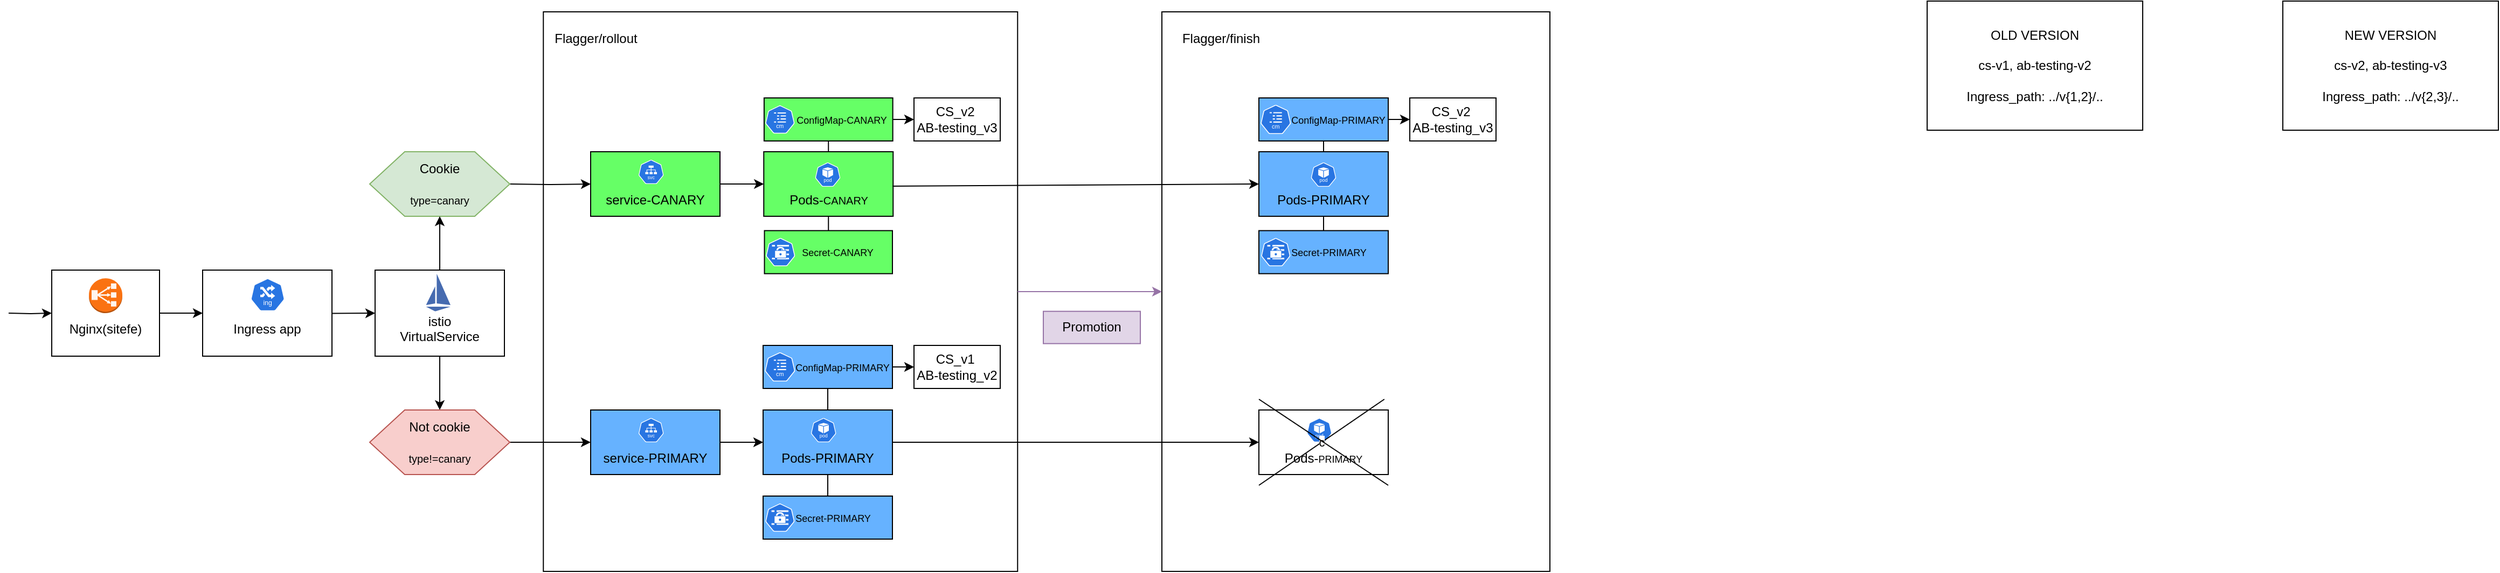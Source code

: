 <mxfile version="24.9.1">
  <diagram name="Страница — 1" id="wkhUdUt3TekP5Xk2T5Rd">
    <mxGraphModel dx="4457" dy="988" grid="1" gridSize="10" guides="1" tooltips="1" connect="1" arrows="1" fold="1" page="1" pageScale="1" pageWidth="3000" pageHeight="827" math="0" shadow="0">
      <root>
        <mxCell id="0" />
        <mxCell id="1" parent="0" />
        <mxCell id="D-f4qOkVjQoHxAU3V64q-151" value="" style="rounded=0;whiteSpace=wrap;html=1;" vertex="1" parent="1">
          <mxGeometry x="-1870" y="120" width="360" height="520" as="geometry" />
        </mxCell>
        <mxCell id="D-f4qOkVjQoHxAU3V64q-140" value="" style="rounded=0;whiteSpace=wrap;html=1;" vertex="1" parent="1">
          <mxGeometry x="-2443.87" y="120" width="440" height="520" as="geometry" />
        </mxCell>
        <mxCell id="D-f4qOkVjQoHxAU3V64q-79" value="" style="edgeStyle=orthogonalEdgeStyle;rounded=0;orthogonalLoop=1;jettySize=auto;html=1;" edge="1" parent="1" source="D-f4qOkVjQoHxAU3V64q-80" target="D-f4qOkVjQoHxAU3V64q-81">
          <mxGeometry relative="1" as="geometry" />
        </mxCell>
        <mxCell id="D-f4qOkVjQoHxAU3V64q-80" value="&amp;nbsp;&amp;nbsp;&lt;div&gt;&lt;br&gt;&lt;/div&gt;&lt;div&gt;Nginx(sitefe)&lt;/div&gt;" style="rounded=0;whiteSpace=wrap;html=1;" vertex="1" parent="1">
          <mxGeometry x="-2900" y="360" width="100" height="80" as="geometry" />
        </mxCell>
        <mxCell id="D-f4qOkVjQoHxAU3V64q-81" value="&lt;div style=&quot;text-align: justify;&quot;&gt;&lt;span style=&quot;background-color: initial;&quot;&gt;&lt;br&gt;&lt;/span&gt;&lt;/div&gt;&lt;div style=&quot;text-align: justify;&quot;&gt;&lt;span style=&quot;background-color: initial;&quot;&gt;&lt;br&gt;&lt;/span&gt;&lt;/div&gt;&lt;div style=&quot;text-align: justify;&quot;&gt;&lt;span style=&quot;background-color: initial;&quot;&gt;Ingress app&lt;/span&gt;&lt;/div&gt;" style="rounded=0;whiteSpace=wrap;html=1;container=0;" vertex="1" parent="1">
          <mxGeometry x="-2760" y="360" width="120" height="80" as="geometry" />
        </mxCell>
        <mxCell id="D-f4qOkVjQoHxAU3V64q-82" value="" style="endArrow=classic;html=1;rounded=0;exitX=0.993;exitY=0.572;exitDx=0;exitDy=0;exitPerimeter=0;entryX=0;entryY=0.5;entryDx=0;entryDy=0;" edge="1" parent="1">
          <mxGeometry width="50" height="50" relative="1" as="geometry">
            <mxPoint x="-2640" y="400.312" as="sourcePoint" />
            <mxPoint x="-2600" y="400" as="targetPoint" />
          </mxGeometry>
        </mxCell>
        <mxCell id="D-f4qOkVjQoHxAU3V64q-83" value="" style="edgeStyle=orthogonalEdgeStyle;rounded=0;orthogonalLoop=1;jettySize=auto;html=1;" edge="1" parent="1" source="D-f4qOkVjQoHxAU3V64q-84" target="D-f4qOkVjQoHxAU3V64q-94">
          <mxGeometry relative="1" as="geometry" />
        </mxCell>
        <mxCell id="D-f4qOkVjQoHxAU3V64q-84" value="&lt;div&gt;&lt;br&gt;&lt;/div&gt;&lt;div&gt;&lt;br&gt;&lt;/div&gt;istio&lt;br&gt;VirtualService" style="rounded=0;whiteSpace=wrap;html=1;" vertex="1" parent="1">
          <mxGeometry x="-2600" y="360" width="120" height="80" as="geometry" />
        </mxCell>
        <mxCell id="D-f4qOkVjQoHxAU3V64q-85" value="" style="editableCssRules=.*;html=1;shape=image;verticalLabelPosition=bottom;labelBackgroundColor=#ffffff;verticalAlign=top;aspect=fixed;imageAspect=0;image=data:image/svg+xml,PHN2ZyB4bWxucz0iaHR0cDovL3d3dy53My5vcmcvMjAwMC9zdmciIHhtbG5zOnY9Imh0dHBzOi8vdmVjdGEuaW8vbmFubyIgd2lkdGg9IjE2MCIgaGVpZ2h0PSIyNDAiIHZpZXdCb3g9IjAgMCAxNjAgMjQwIj4mI3hhOwk8c3R5bGUgdHlwZT0idGV4dC9jc3MiPiYjeGE7CS5zdDB7ZmlsbDojNDY2YmIwO30mI3hhOwk8L3N0eWxlPiYjeGE7CTxwYXRoIGNsYXNzPSJzdDAiIGQ9Ik02MCAyNDBMMCAyMTBoMTYwem0wLTE2MEwwIDIwMGw2MC0xMHpNNzAgMHYxOTBsOTAgMTB6Ii8+JiN4YTs8L3N2Zz4=;fontColor=default;" vertex="1" parent="1">
          <mxGeometry x="-2552.75" y="363.32" width="22.75" height="35" as="geometry" />
        </mxCell>
        <mxCell id="D-f4qOkVjQoHxAU3V64q-86" value="" style="group;fillColor=#d5e8d4;gradientColor=#97d077;strokeColor=#82b366;gradientDirection=south;" vertex="1" connectable="0" parent="1">
          <mxGeometry x="-2400" y="250" width="120" height="60" as="geometry" />
        </mxCell>
        <mxCell id="D-f4qOkVjQoHxAU3V64q-87" value="&lt;div&gt;&lt;br&gt;&lt;/div&gt;&lt;div&gt;&lt;br&gt;&lt;/div&gt;service-CANARY" style="rounded=0;whiteSpace=wrap;html=1;fillStyle=solid;fillColor=#66FF66;" vertex="1" parent="D-f4qOkVjQoHxAU3V64q-86">
          <mxGeometry width="120.0" height="60" as="geometry" />
        </mxCell>
        <mxCell id="D-f4qOkVjQoHxAU3V64q-88" value="" style="aspect=fixed;sketch=0;html=1;dashed=0;whitespace=wrap;verticalLabelPosition=bottom;verticalAlign=top;fillColor=#2875E2;strokeColor=#ffffff;points=[[0.005,0.63,0],[0.1,0.2,0],[0.9,0.2,0],[0.5,0,0],[0.995,0.63,0],[0.72,0.99,0],[0.5,1,0],[0.28,0.99,0]];shape=mxgraph.kubernetes.icon2;kubernetesLabel=1;prIcon=svc" vertex="1" parent="D-f4qOkVjQoHxAU3V64q-86">
          <mxGeometry x="44.38" y="7.5" width="23.438" height="22.5" as="geometry" />
        </mxCell>
        <mxCell id="D-f4qOkVjQoHxAU3V64q-89" value="" style="edgeStyle=orthogonalEdgeStyle;rounded=0;orthogonalLoop=1;jettySize=auto;html=1;entryX=0;entryY=0.5;entryDx=0;entryDy=0;" edge="1" parent="1" target="D-f4qOkVjQoHxAU3V64q-87">
          <mxGeometry relative="1" as="geometry">
            <mxPoint x="-2475" y="280" as="sourcePoint" />
          </mxGeometry>
        </mxCell>
        <mxCell id="D-f4qOkVjQoHxAU3V64q-90" value="Cookie&lt;div&gt;&lt;br&gt;&lt;font style=&quot;font-size: 10px;&quot;&gt;type=canar&lt;/font&gt;&lt;font style=&quot;font-size: 10px;&quot;&gt;y&lt;/font&gt;&lt;/div&gt;" style="shape=hexagon;perimeter=hexagonPerimeter2;whiteSpace=wrap;html=1;size=0.25;fillColor=#d5e8d4;strokeColor=#82b366;" vertex="1" parent="1">
          <mxGeometry x="-2605" y="250" width="130" height="60" as="geometry" />
        </mxCell>
        <mxCell id="D-f4qOkVjQoHxAU3V64q-91" value="" style="aspect=fixed;sketch=0;html=1;dashed=0;whitespace=wrap;verticalLabelPosition=bottom;verticalAlign=top;fillColor=#2875E2;strokeColor=#ffffff;points=[[0.005,0.63,0],[0.1,0.2,0],[0.9,0.2,0],[0.5,0,0],[0.995,0.63,0],[0.72,0.99,0],[0.5,1,0],[0.28,0.99,0]];shape=mxgraph.kubernetes.icon2;kubernetesLabel=1;prIcon=ing;container=0;" vertex="1" parent="1">
          <mxGeometry x="-2715.63" y="367.6" width="32" height="30.72" as="geometry" />
        </mxCell>
        <mxCell id="D-f4qOkVjQoHxAU3V64q-92" value="" style="outlineConnect=0;dashed=0;verticalLabelPosition=bottom;verticalAlign=top;align=center;html=1;shape=mxgraph.aws3.classic_load_balancer;fillColor=#fa6800;fontColor=#000000;strokeColor=#C73500;fillOpacity=93;aspect=fixed;" vertex="1" parent="1">
          <mxGeometry x="-2865.5" y="367.6" width="31" height="32.4" as="geometry" />
        </mxCell>
        <mxCell id="D-f4qOkVjQoHxAU3V64q-93" value="" style="edgeStyle=orthogonalEdgeStyle;rounded=0;orthogonalLoop=1;jettySize=auto;html=1;entryX=0;entryY=0.5;entryDx=0;entryDy=0;" edge="1" parent="1" source="D-f4qOkVjQoHxAU3V64q-94" target="D-f4qOkVjQoHxAU3V64q-97">
          <mxGeometry relative="1" as="geometry">
            <mxPoint x="-2399.52" y="519.84" as="targetPoint" />
          </mxGeometry>
        </mxCell>
        <mxCell id="D-f4qOkVjQoHxAU3V64q-94" value="Not cookie&lt;div&gt;&lt;br&gt;&lt;font style=&quot;font-size: 10px;&quot;&gt;type!=canary&lt;/font&gt;&lt;/div&gt;" style="shape=hexagon;perimeter=hexagonPerimeter2;whiteSpace=wrap;html=1;size=0.25;fillColor=#f8cecc;strokeColor=#b85450;" vertex="1" parent="1">
          <mxGeometry x="-2605" y="490" width="130" height="60" as="geometry" />
        </mxCell>
        <mxCell id="D-f4qOkVjQoHxAU3V64q-95" value="" style="endArrow=classic;html=1;rounded=0;entryX=0.5;entryY=1;entryDx=0;entryDy=0;exitX=0.5;exitY=0;exitDx=0;exitDy=0;" edge="1" parent="1" source="D-f4qOkVjQoHxAU3V64q-84" target="D-f4qOkVjQoHxAU3V64q-90">
          <mxGeometry width="50" height="50" relative="1" as="geometry">
            <mxPoint x="-2505" y="350" as="sourcePoint" />
            <mxPoint x="-2380" y="380" as="targetPoint" />
            <Array as="points" />
          </mxGeometry>
        </mxCell>
        <mxCell id="D-f4qOkVjQoHxAU3V64q-96" value="" style="group;fillColor=default;" vertex="1" connectable="0" parent="1">
          <mxGeometry x="-2400" y="490" width="120" height="60" as="geometry" />
        </mxCell>
        <mxCell id="D-f4qOkVjQoHxAU3V64q-97" value="&lt;div&gt;&lt;br&gt;&lt;/div&gt;&lt;div&gt;&lt;br&gt;&lt;/div&gt;service-PRIMARY" style="rounded=0;whiteSpace=wrap;html=1;gradientColor=none;fillColor=#66B2FF;" vertex="1" parent="D-f4qOkVjQoHxAU3V64q-96">
          <mxGeometry width="120.0" height="60" as="geometry" />
        </mxCell>
        <mxCell id="D-f4qOkVjQoHxAU3V64q-98" value="" style="aspect=fixed;sketch=0;html=1;dashed=0;whitespace=wrap;verticalLabelPosition=bottom;verticalAlign=top;fillColor=#2875E2;strokeColor=#ffffff;points=[[0.005,0.63,0],[0.1,0.2,0],[0.9,0.2,0],[0.5,0,0],[0.995,0.63,0],[0.72,0.99,0],[0.5,1,0],[0.28,0.99,0]];shape=mxgraph.kubernetes.icon2;kubernetesLabel=1;prIcon=svc" vertex="1" parent="D-f4qOkVjQoHxAU3V64q-96">
          <mxGeometry x="44.38" y="7.5" width="23.438" height="22.5" as="geometry" />
        </mxCell>
        <mxCell id="D-f4qOkVjQoHxAU3V64q-101" value="" style="edgeStyle=orthogonalEdgeStyle;rounded=0;orthogonalLoop=1;jettySize=auto;html=1;" edge="1" parent="1">
          <mxGeometry relative="1" as="geometry">
            <mxPoint x="-2940" y="400" as="sourcePoint" />
            <mxPoint x="-2900" y="400" as="targetPoint" />
          </mxGeometry>
        </mxCell>
        <mxCell id="D-f4qOkVjQoHxAU3V64q-107" value="" style="group;fillColor=default;" vertex="1" connectable="0" parent="1">
          <mxGeometry x="-2240" y="490" width="120" height="60" as="geometry" />
        </mxCell>
        <mxCell id="D-f4qOkVjQoHxAU3V64q-108" value="&lt;div&gt;&lt;br&gt;&lt;/div&gt;&lt;div&gt;&lt;br&gt;&lt;/div&gt;Pods-&lt;font style=&quot;font-size: 12px;&quot;&gt;PRIMARY&lt;/font&gt;" style="rounded=0;whiteSpace=wrap;html=1;gradientColor=none;fillColor=#66B2FF;" vertex="1" parent="D-f4qOkVjQoHxAU3V64q-107">
          <mxGeometry width="120.0" height="60" as="geometry" />
        </mxCell>
        <mxCell id="D-f4qOkVjQoHxAU3V64q-113" value="" style="aspect=fixed;sketch=0;html=1;dashed=0;whitespace=wrap;verticalLabelPosition=bottom;verticalAlign=top;fillColor=#2875E2;strokeColor=#ffffff;points=[[0.005,0.63,0],[0.1,0.2,0],[0.9,0.2,0],[0.5,0,0],[0.995,0.63,0],[0.72,0.99,0],[0.5,1,0],[0.28,0.99,0]];shape=mxgraph.kubernetes.icon2;kubernetesLabel=1;prIcon=pod" vertex="1" parent="D-f4qOkVjQoHxAU3V64q-107">
          <mxGeometry x="44.38" y="7.5" width="23.438" height="22.5" as="geometry" />
        </mxCell>
        <mxCell id="D-f4qOkVjQoHxAU3V64q-111" value="" style="edgeStyle=orthogonalEdgeStyle;rounded=0;orthogonalLoop=1;jettySize=auto;html=1;entryX=0;entryY=0.5;entryDx=0;entryDy=0;" edge="1" parent="1" source="D-f4qOkVjQoHxAU3V64q-87" target="D-f4qOkVjQoHxAU3V64q-103">
          <mxGeometry relative="1" as="geometry" />
        </mxCell>
        <mxCell id="D-f4qOkVjQoHxAU3V64q-112" value="" style="edgeStyle=orthogonalEdgeStyle;rounded=0;orthogonalLoop=1;jettySize=auto;html=1;entryX=0;entryY=0.5;entryDx=0;entryDy=0;exitX=1;exitY=0.5;exitDx=0;exitDy=0;" edge="1" parent="1" source="D-f4qOkVjQoHxAU3V64q-97" target="D-f4qOkVjQoHxAU3V64q-108">
          <mxGeometry relative="1" as="geometry">
            <mxPoint x="-2250" y="519.74" as="sourcePoint" />
            <mxPoint x="-2180" y="519.74" as="targetPoint" />
          </mxGeometry>
        </mxCell>
        <mxCell id="D-f4qOkVjQoHxAU3V64q-119" value="&lt;font style=&quot;font-size: 9px;&quot;&gt;&amp;nbsp; &amp;nbsp; &amp;nbsp; &amp;nbsp; &amp;nbsp; ConfigMap-CANARY&lt;/font&gt;" style="rounded=0;whiteSpace=wrap;html=1;fillColor=#66FF66;" vertex="1" parent="1">
          <mxGeometry x="-2239.05" y="200" width="119.37" height="40" as="geometry" />
        </mxCell>
        <mxCell id="D-f4qOkVjQoHxAU3V64q-120" value="&lt;font style=&quot;font-size: 9px;&quot;&gt;&amp;nbsp; &amp;nbsp; &amp;nbsp; &amp;nbsp;&lt;font style=&quot;&quot;&gt;Secret-&lt;/font&gt;CANARY&lt;/font&gt;" style="rounded=0;whiteSpace=wrap;html=1;fillColor=#66FF66;" vertex="1" parent="1">
          <mxGeometry x="-2238.74" y="323.32" width="118.74" height="40" as="geometry" />
        </mxCell>
        <mxCell id="D-f4qOkVjQoHxAU3V64q-117" value="" style="aspect=fixed;sketch=0;html=1;dashed=0;whitespace=wrap;verticalLabelPosition=bottom;verticalAlign=top;fillColor=#2875E2;strokeColor=#ffffff;points=[[0.005,0.63,0],[0.1,0.2,0],[0.9,0.2,0],[0.5,0,0],[0.995,0.63,0],[0.72,0.99,0],[0.5,1,0],[0.28,0.99,0]];shape=mxgraph.kubernetes.icon2;prIcon=secret" vertex="1" parent="1">
          <mxGeometry x="-2237.51" y="330.22" width="27.29" height="26.2" as="geometry" />
        </mxCell>
        <mxCell id="D-f4qOkVjQoHxAU3V64q-124" value="" style="endArrow=none;html=1;rounded=0;entryX=0.5;entryY=0;entryDx=0;entryDy=0;exitX=0.5;exitY=1;exitDx=0;exitDy=0;" edge="1" parent="1" source="D-f4qOkVjQoHxAU3V64q-103" target="D-f4qOkVjQoHxAU3V64q-120">
          <mxGeometry width="50" height="50" relative="1" as="geometry">
            <mxPoint x="-2170" y="430" as="sourcePoint" />
            <mxPoint x="-2120" y="380" as="targetPoint" />
          </mxGeometry>
        </mxCell>
        <mxCell id="D-f4qOkVjQoHxAU3V64q-125" value="&lt;font style=&quot;font-size: 9px;&quot;&gt;&amp;nbsp; &amp;nbsp; &amp;nbsp; &amp;nbsp; &amp;nbsp; &amp;nbsp;ConfigMap-PRIMARY&lt;/font&gt;" style="rounded=0;whiteSpace=wrap;html=1;fillColor=#66B2FF;" vertex="1" parent="1">
          <mxGeometry x="-2240" y="430" width="120" height="40" as="geometry" />
        </mxCell>
        <mxCell id="D-f4qOkVjQoHxAU3V64q-126" value="&lt;font style=&quot;font-size: 9px;&quot;&gt;&amp;nbsp; &amp;nbsp; &lt;font style=&quot;&quot;&gt;Secret-&lt;/font&gt;&lt;/font&gt;&lt;span style=&quot;font-size: 9px;&quot;&gt;PRIMARY&lt;/span&gt;" style="rounded=0;whiteSpace=wrap;html=1;fillColor=#66B2FF;" vertex="1" parent="1">
          <mxGeometry x="-2240" y="570" width="120" height="40" as="geometry" />
        </mxCell>
        <mxCell id="D-f4qOkVjQoHxAU3V64q-127" value="" style="aspect=fixed;sketch=0;html=1;dashed=0;whitespace=wrap;verticalLabelPosition=bottom;verticalAlign=top;fillColor=#2875E2;strokeColor=#ffffff;points=[[0.005,0.63,0],[0.1,0.2,0],[0.9,0.2,0],[0.5,0,0],[0.995,0.63,0],[0.72,0.99,0],[0.5,1,0],[0.28,0.99,0]];shape=mxgraph.kubernetes.icon2;kubernetesLabel=1;prIcon=cm" vertex="1" parent="1">
          <mxGeometry x="-2238.44" y="436.45" width="28.22" height="27.1" as="geometry" />
        </mxCell>
        <mxCell id="D-f4qOkVjQoHxAU3V64q-128" value="" style="aspect=fixed;sketch=0;html=1;dashed=0;whitespace=wrap;verticalLabelPosition=bottom;verticalAlign=top;fillColor=#2875E2;strokeColor=#ffffff;points=[[0.005,0.63,0],[0.1,0.2,0],[0.9,0.2,0],[0.5,0,0],[0.995,0.63,0],[0.72,0.99,0],[0.5,1,0],[0.28,0.99,0]];shape=mxgraph.kubernetes.icon2;prIcon=secret" vertex="1" parent="1">
          <mxGeometry x="-2237.98" y="576.9" width="27.29" height="26.2" as="geometry" />
        </mxCell>
        <mxCell id="D-f4qOkVjQoHxAU3V64q-129" value="" style="endArrow=none;html=1;rounded=0;exitX=0.5;exitY=0;exitDx=0;exitDy=0;entryX=0.5;entryY=1;entryDx=0;entryDy=0;" edge="1" parent="1" target="D-f4qOkVjQoHxAU3V64q-125" source="D-f4qOkVjQoHxAU3V64q-108">
          <mxGeometry width="50" height="50" relative="1" as="geometry">
            <mxPoint x="-2120" y="500" as="sourcePoint" />
            <mxPoint x="-2173" y="453" as="targetPoint" />
          </mxGeometry>
        </mxCell>
        <mxCell id="D-f4qOkVjQoHxAU3V64q-130" value="" style="endArrow=none;html=1;rounded=0;entryX=0.5;entryY=0;entryDx=0;entryDy=0;exitX=0.5;exitY=1;exitDx=0;exitDy=0;" edge="1" parent="1" target="D-f4qOkVjQoHxAU3V64q-126" source="D-f4qOkVjQoHxAU3V64q-108">
          <mxGeometry width="50" height="50" relative="1" as="geometry">
            <mxPoint x="-2120" y="540" as="sourcePoint" />
            <mxPoint x="-2120" y="620" as="targetPoint" />
          </mxGeometry>
        </mxCell>
        <mxCell id="D-f4qOkVjQoHxAU3V64q-136" value="CS_v2&amp;nbsp;&lt;div&gt;AB-testing_v3&lt;/div&gt;" style="rounded=0;whiteSpace=wrap;html=1;" vertex="1" parent="1">
          <mxGeometry x="-2100" y="200" width="80" height="40" as="geometry" />
        </mxCell>
        <mxCell id="D-f4qOkVjQoHxAU3V64q-141" value="Flagger/rollout" style="text;html=1;align=center;verticalAlign=middle;whiteSpace=wrap;rounded=0;" vertex="1" parent="1">
          <mxGeometry x="-2440" y="130" width="90" height="30" as="geometry" />
        </mxCell>
        <mxCell id="D-f4qOkVjQoHxAU3V64q-143" value="" style="endArrow=none;html=1;rounded=0;exitX=0.5;exitY=0;exitDx=0;exitDy=0;entryX=0.5;entryY=1;entryDx=0;entryDy=0;" edge="1" parent="1" source="D-f4qOkVjQoHxAU3V64q-103" target="D-f4qOkVjQoHxAU3V64q-119">
          <mxGeometry width="50" height="50" relative="1" as="geometry">
            <mxPoint x="-2120" y="260" as="sourcePoint" />
            <mxPoint x="-2239" y="200" as="targetPoint" />
          </mxGeometry>
        </mxCell>
        <mxCell id="D-f4qOkVjQoHxAU3V64q-116" value="" style="aspect=fixed;sketch=0;html=1;dashed=0;whitespace=wrap;verticalLabelPosition=bottom;verticalAlign=top;fillColor=#2875E2;strokeColor=#ffffff;points=[[0.005,0.63,0],[0.1,0.2,0],[0.9,0.2,0],[0.5,0,0],[0.995,0.63,0],[0.72,0.99,0],[0.5,1,0],[0.28,0.99,0]];shape=mxgraph.kubernetes.icon2;kubernetesLabel=1;prIcon=cm" vertex="1" parent="1">
          <mxGeometry x="-2237.98" y="206.9" width="27.29" height="26.2" as="geometry" />
        </mxCell>
        <mxCell id="D-f4qOkVjQoHxAU3V64q-103" value="&lt;div&gt;&lt;br&gt;&lt;/div&gt;&lt;div&gt;&lt;br&gt;&lt;/div&gt;Pods-&lt;span style=&quot;font-size: 10px;&quot;&gt;CANARY&lt;/span&gt;" style="rounded=0;whiteSpace=wrap;html=1;fillStyle=solid;fillColor=#66FF66;" vertex="1" parent="1">
          <mxGeometry x="-2239.37" y="250" width="120" height="60" as="geometry" />
        </mxCell>
        <mxCell id="D-f4qOkVjQoHxAU3V64q-146" value="" style="endArrow=classic;html=1;rounded=0;exitX=1;exitY=0.5;exitDx=0;exitDy=0;" edge="1" parent="1" source="D-f4qOkVjQoHxAU3V64q-119" target="D-f4qOkVjQoHxAU3V64q-136">
          <mxGeometry width="50" height="50" relative="1" as="geometry">
            <mxPoint x="-2160" y="410" as="sourcePoint" />
            <mxPoint x="-2110" y="360" as="targetPoint" />
          </mxGeometry>
        </mxCell>
        <mxCell id="D-f4qOkVjQoHxAU3V64q-147" value="" style="endArrow=classic;html=1;rounded=0;exitX=1;exitY=0.5;exitDx=0;exitDy=0;entryX=0;entryY=0.5;entryDx=0;entryDy=0;" edge="1" parent="1" source="D-f4qOkVjQoHxAU3V64q-125">
          <mxGeometry width="50" height="50" relative="1" as="geometry">
            <mxPoint x="-2160" y="410" as="sourcePoint" />
            <mxPoint x="-2100" y="450" as="targetPoint" />
          </mxGeometry>
        </mxCell>
        <mxCell id="D-f4qOkVjQoHxAU3V64q-148" value="" style="aspect=fixed;sketch=0;html=1;dashed=0;whitespace=wrap;verticalLabelPosition=bottom;verticalAlign=top;fillColor=#2875E2;strokeColor=#ffffff;points=[[0.005,0.63,0],[0.1,0.2,0],[0.9,0.2,0],[0.5,0,0],[0.995,0.63,0],[0.72,0.99,0],[0.5,1,0],[0.28,0.99,0]];shape=mxgraph.kubernetes.icon2;kubernetesLabel=1;prIcon=pod" vertex="1" parent="1">
          <mxGeometry x="-2191.72" y="260" width="23.438" height="22.5" as="geometry" />
        </mxCell>
        <mxCell id="D-f4qOkVjQoHxAU3V64q-150" value="Promotion" style="text;html=1;align=center;verticalAlign=middle;whiteSpace=wrap;rounded=0;fillColor=#e1d5e7;strokeColor=#9673a6;" vertex="1" parent="1">
          <mxGeometry x="-1980" y="398.32" width="90" height="30" as="geometry" />
        </mxCell>
        <mxCell id="D-f4qOkVjQoHxAU3V64q-156" value="" style="group;fillColor=default;" vertex="1" connectable="0" parent="1">
          <mxGeometry x="-1780" y="490" width="120" height="60" as="geometry" />
        </mxCell>
        <mxCell id="D-f4qOkVjQoHxAU3V64q-157" value="&lt;div&gt;&lt;br&gt;&lt;/div&gt;&lt;div&gt;&lt;br&gt;&lt;/div&gt;Pods-&lt;span style=&quot;font-size: 9px;&quot;&gt;PRIMARY&lt;/span&gt;" style="rounded=0;whiteSpace=wrap;html=1;" vertex="1" parent="D-f4qOkVjQoHxAU3V64q-156">
          <mxGeometry width="120.0" height="60" as="geometry" />
        </mxCell>
        <mxCell id="D-f4qOkVjQoHxAU3V64q-158" value="" style="aspect=fixed;sketch=0;html=1;dashed=0;whitespace=wrap;verticalLabelPosition=bottom;verticalAlign=top;fillColor=#2875E2;strokeColor=#ffffff;points=[[0.005,0.63,0],[0.1,0.2,0],[0.9,0.2,0],[0.5,0,0],[0.995,0.63,0],[0.72,0.99,0],[0.5,1,0],[0.28,0.99,0]];shape=mxgraph.kubernetes.icon2;kubernetesLabel=1;prIcon=pod" vertex="1" parent="D-f4qOkVjQoHxAU3V64q-156">
          <mxGeometry x="44.38" y="7.5" width="23.438" height="22.5" as="geometry" />
        </mxCell>
        <mxCell id="D-f4qOkVjQoHxAU3V64q-165" value="c" style="endArrow=none;html=1;rounded=0;exitX=0.639;exitY=0.429;exitDx=0;exitDy=0;exitPerimeter=0;" edge="1" parent="D-f4qOkVjQoHxAU3V64q-156">
          <mxGeometry width="50" height="50" relative="1" as="geometry">
            <mxPoint x="116.41" y="-10" as="sourcePoint" />
            <mxPoint y="70" as="targetPoint" />
          </mxGeometry>
        </mxCell>
        <mxCell id="D-f4qOkVjQoHxAU3V64q-166" value="" style="endArrow=none;html=1;rounded=0;" edge="1" parent="D-f4qOkVjQoHxAU3V64q-156">
          <mxGeometry width="50" height="50" relative="1" as="geometry">
            <mxPoint y="-10" as="sourcePoint" />
            <mxPoint x="120" y="70" as="targetPoint" />
          </mxGeometry>
        </mxCell>
        <mxCell id="D-f4qOkVjQoHxAU3V64q-159" value="" style="endArrow=classic;html=1;rounded=0;exitX=1;exitY=0.5;exitDx=0;exitDy=0;entryX=0;entryY=0.5;entryDx=0;entryDy=0;" edge="1" parent="1" source="D-f4qOkVjQoHxAU3V64q-108" target="D-f4qOkVjQoHxAU3V64q-157">
          <mxGeometry width="50" height="50" relative="1" as="geometry">
            <mxPoint x="-1960" y="450" as="sourcePoint" />
            <mxPoint x="-1910" y="400" as="targetPoint" />
          </mxGeometry>
        </mxCell>
        <mxCell id="D-f4qOkVjQoHxAU3V64q-164" value="" style="endArrow=classic;html=1;rounded=0;entryX=0;entryY=0.5;entryDx=0;entryDy=0;" edge="1" parent="1" target="D-f4qOkVjQoHxAU3V64q-169">
          <mxGeometry width="50" height="50" relative="1" as="geometry">
            <mxPoint x="-2120" y="282" as="sourcePoint" />
            <mxPoint x="-1800" y="280" as="targetPoint" />
          </mxGeometry>
        </mxCell>
        <mxCell id="D-f4qOkVjQoHxAU3V64q-171" value="&lt;font style=&quot;font-size: 9px;&quot;&gt;&amp;nbsp; &amp;nbsp; &amp;nbsp; &amp;nbsp; &amp;nbsp; &amp;nbsp;ConfigMap-PRIMARY&lt;/font&gt;" style="rounded=0;whiteSpace=wrap;html=1;fillColor=#66B2FF;" vertex="1" parent="1">
          <mxGeometry x="-1780" y="200" width="120" height="40" as="geometry" />
        </mxCell>
        <mxCell id="D-f4qOkVjQoHxAU3V64q-172" value="&lt;font style=&quot;font-size: 9px;&quot;&gt;&amp;nbsp; &amp;nbsp; &lt;font style=&quot;&quot;&gt;Secret-&lt;/font&gt;&lt;/font&gt;&lt;span style=&quot;font-size: 9px;&quot;&gt;PRIMARY&lt;/span&gt;" style="rounded=0;whiteSpace=wrap;html=1;fillColor=#66B2FF;" vertex="1" parent="1">
          <mxGeometry x="-1780" y="323.32" width="120" height="40" as="geometry" />
        </mxCell>
        <mxCell id="D-f4qOkVjQoHxAU3V64q-173" value="" style="aspect=fixed;sketch=0;html=1;dashed=0;whitespace=wrap;verticalLabelPosition=bottom;verticalAlign=top;fillColor=#2875E2;strokeColor=#ffffff;points=[[0.005,0.63,0],[0.1,0.2,0],[0.9,0.2,0],[0.5,0,0],[0.995,0.63,0],[0.72,0.99,0],[0.5,1,0],[0.28,0.99,0]];shape=mxgraph.kubernetes.icon2;kubernetesLabel=1;prIcon=cm" vertex="1" parent="1">
          <mxGeometry x="-1778.44" y="206.45" width="28.22" height="27.1" as="geometry" />
        </mxCell>
        <mxCell id="D-f4qOkVjQoHxAU3V64q-174" value="" style="aspect=fixed;sketch=0;html=1;dashed=0;whitespace=wrap;verticalLabelPosition=bottom;verticalAlign=top;fillColor=#2875E2;strokeColor=#ffffff;points=[[0.005,0.63,0],[0.1,0.2,0],[0.9,0.2,0],[0.5,0,0],[0.995,0.63,0],[0.72,0.99,0],[0.5,1,0],[0.28,0.99,0]];shape=mxgraph.kubernetes.icon2;prIcon=secret" vertex="1" parent="1">
          <mxGeometry x="-1777.98" y="330.22" width="27.29" height="26.2" as="geometry" />
        </mxCell>
        <mxCell id="D-f4qOkVjQoHxAU3V64q-175" value="" style="endArrow=none;html=1;rounded=0;exitX=0.5;exitY=0;exitDx=0;exitDy=0;entryX=0.5;entryY=1;entryDx=0;entryDy=0;" edge="1" parent="1" source="D-f4qOkVjQoHxAU3V64q-169" target="D-f4qOkVjQoHxAU3V64q-171">
          <mxGeometry width="50" height="50" relative="1" as="geometry">
            <mxPoint x="-1660" y="270" as="sourcePoint" />
            <mxPoint x="-1713" y="223" as="targetPoint" />
          </mxGeometry>
        </mxCell>
        <mxCell id="D-f4qOkVjQoHxAU3V64q-176" value="" style="endArrow=none;html=1;rounded=0;entryX=0.5;entryY=0;entryDx=0;entryDy=0;exitX=0.5;exitY=1;exitDx=0;exitDy=0;" edge="1" parent="1" source="D-f4qOkVjQoHxAU3V64q-169" target="D-f4qOkVjQoHxAU3V64q-172">
          <mxGeometry width="50" height="50" relative="1" as="geometry">
            <mxPoint x="-1660" y="310" as="sourcePoint" />
            <mxPoint x="-1660" y="390" as="targetPoint" />
          </mxGeometry>
        </mxCell>
        <mxCell id="D-f4qOkVjQoHxAU3V64q-178" value="" style="endArrow=classic;html=1;rounded=0;exitX=1;exitY=0.5;exitDx=0;exitDy=0;entryX=0;entryY=0.5;entryDx=0;entryDy=0;" edge="1" parent="1" source="D-f4qOkVjQoHxAU3V64q-171">
          <mxGeometry width="50" height="50" relative="1" as="geometry">
            <mxPoint x="-1700" y="180" as="sourcePoint" />
            <mxPoint x="-1640" y="220" as="targetPoint" />
          </mxGeometry>
        </mxCell>
        <mxCell id="D-f4qOkVjQoHxAU3V64q-169" value="&lt;div&gt;&lt;br&gt;&lt;/div&gt;&lt;div&gt;&lt;br&gt;&lt;/div&gt;Pods-&lt;font style=&quot;font-size: 12px;&quot;&gt;PRIMARY&lt;/font&gt;" style="rounded=0;whiteSpace=wrap;html=1;gradientColor=none;fillColor=#66B2FF;" vertex="1" parent="1">
          <mxGeometry x="-1780" y="250" width="120.0" height="60" as="geometry" />
        </mxCell>
        <mxCell id="D-f4qOkVjQoHxAU3V64q-170" value="" style="aspect=fixed;sketch=0;html=1;dashed=0;whitespace=wrap;verticalLabelPosition=bottom;verticalAlign=top;fillColor=#2875E2;strokeColor=#ffffff;points=[[0.005,0.63,0],[0.1,0.2,0],[0.9,0.2,0],[0.5,0,0],[0.995,0.63,0],[0.72,0.99,0],[0.5,1,0],[0.28,0.99,0]];shape=mxgraph.kubernetes.icon2;kubernetesLabel=1;prIcon=pod" vertex="1" parent="1">
          <mxGeometry x="-1731.72" y="260" width="23.438" height="22.5" as="geometry" />
        </mxCell>
        <mxCell id="D-f4qOkVjQoHxAU3V64q-182" value="Flagger/finish" style="text;html=1;align=center;verticalAlign=middle;whiteSpace=wrap;rounded=0;" vertex="1" parent="1">
          <mxGeometry x="-1860" y="130" width="90" height="30" as="geometry" />
        </mxCell>
        <mxCell id="D-f4qOkVjQoHxAU3V64q-185" value="" style="endArrow=classic;html=1;rounded=0;exitX=1;exitY=0.5;exitDx=0;exitDy=0;entryX=0;entryY=0.5;entryDx=0;entryDy=0;fillColor=#e1d5e7;strokeColor=#9673a6;" edge="1" parent="1" source="D-f4qOkVjQoHxAU3V64q-140" target="D-f4qOkVjQoHxAU3V64q-151">
          <mxGeometry width="50" height="50" relative="1" as="geometry">
            <mxPoint x="-2210" y="510" as="sourcePoint" />
            <mxPoint x="-2160" y="460" as="targetPoint" />
          </mxGeometry>
        </mxCell>
        <mxCell id="D-f4qOkVjQoHxAU3V64q-186" value="OLD VERSION&lt;br&gt;&lt;br&gt;cs-v1, ab-testing-v2&lt;br&gt;&lt;br&gt;Ingress_path: ../v{1,2}/.." style="rounded=0;whiteSpace=wrap;html=1;" vertex="1" parent="1">
          <mxGeometry x="-1160" y="110" width="200" height="120" as="geometry" />
        </mxCell>
        <mxCell id="D-f4qOkVjQoHxAU3V64q-187" value="NEW VERSION&lt;br&gt;&lt;br&gt;cs-v2, ab-testing-v3&lt;br&gt;&lt;br&gt;Ingress_path: ../v{2,3}/.." style="rounded=0;whiteSpace=wrap;html=1;" vertex="1" parent="1">
          <mxGeometry x="-830" y="110" width="200" height="120" as="geometry" />
        </mxCell>
        <mxCell id="D-f4qOkVjQoHxAU3V64q-189" value="CS_v1&amp;nbsp;&lt;div&gt;AB-testing_v2&lt;/div&gt;" style="rounded=0;whiteSpace=wrap;html=1;" vertex="1" parent="1">
          <mxGeometry x="-2100" y="430" width="80" height="40" as="geometry" />
        </mxCell>
        <mxCell id="D-f4qOkVjQoHxAU3V64q-190" value="CS_v2&amp;nbsp;&lt;div&gt;AB-testing_v3&lt;/div&gt;" style="rounded=0;whiteSpace=wrap;html=1;" vertex="1" parent="1">
          <mxGeometry x="-1640" y="200" width="80" height="40" as="geometry" />
        </mxCell>
      </root>
    </mxGraphModel>
  </diagram>
</mxfile>
